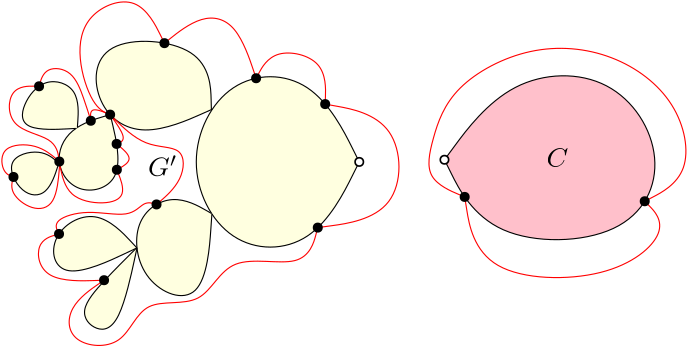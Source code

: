 <?xml version="1.0"?>
<!DOCTYPE ipe SYSTEM "ipe.dtd">
<ipe version="70005" creator="Ipe 7.1.4">
<info created="D:20160202104942" modified="D:20160202105915"/>
<ipestyle name="basic">
<symbol name="arrow/arc(spx)">
<path stroke="sym-stroke" fill="sym-stroke" pen="sym-pen">
0 0 m
-1 0.333 l
-1 -0.333 l
h
</path>
</symbol>
<symbol name="arrow/farc(spx)">
<path stroke="sym-stroke" fill="white" pen="sym-pen">
0 0 m
-1 0.333 l
-1 -0.333 l
h
</path>
</symbol>
<symbol name="mark/circle(sx)" transformations="translations">
<path fill="sym-stroke">
0.6 0 0 0.6 0 0 e
0.4 0 0 0.4 0 0 e
</path>
</symbol>
<symbol name="mark/disk(sx)" transformations="translations">
<path fill="sym-stroke">
0.6 0 0 0.6 0 0 e
</path>
</symbol>
<symbol name="mark/fdisk(sfx)" transformations="translations">
<group>
<path fill="sym-fill">
0.5 0 0 0.5 0 0 e
</path>
<path fill="sym-stroke" fillrule="eofill">
0.6 0 0 0.6 0 0 e
0.4 0 0 0.4 0 0 e
</path>
</group>
</symbol>
<symbol name="mark/box(sx)" transformations="translations">
<path fill="sym-stroke" fillrule="eofill">
-0.6 -0.6 m
0.6 -0.6 l
0.6 0.6 l
-0.6 0.6 l
h
-0.4 -0.4 m
0.4 -0.4 l
0.4 0.4 l
-0.4 0.4 l
h
</path>
</symbol>
<symbol name="mark/square(sx)" transformations="translations">
<path fill="sym-stroke">
-0.6 -0.6 m
0.6 -0.6 l
0.6 0.6 l
-0.6 0.6 l
h
</path>
</symbol>
<symbol name="mark/fsquare(sfx)" transformations="translations">
<group>
<path fill="sym-fill">
-0.5 -0.5 m
0.5 -0.5 l
0.5 0.5 l
-0.5 0.5 l
h
</path>
<path fill="sym-stroke" fillrule="eofill">
-0.6 -0.6 m
0.6 -0.6 l
0.6 0.6 l
-0.6 0.6 l
h
-0.4 -0.4 m
0.4 -0.4 l
0.4 0.4 l
-0.4 0.4 l
h
</path>
</group>
</symbol>
<symbol name="mark/cross(sx)" transformations="translations">
<group>
<path fill="sym-stroke">
-0.43 -0.57 m
0.57 0.43 l
0.43 0.57 l
-0.57 -0.43 l
h
</path>
<path fill="sym-stroke">
-0.43 0.57 m
0.57 -0.43 l
0.43 -0.57 l
-0.57 0.43 l
h
</path>
</group>
</symbol>
<symbol name="arrow/fnormal(spx)">
<path stroke="sym-stroke" fill="white" pen="sym-pen">
0 0 m
-1 0.333 l
-1 -0.333 l
h
</path>
</symbol>
<symbol name="arrow/pointed(spx)">
<path stroke="sym-stroke" fill="sym-stroke" pen="sym-pen">
0 0 m
-1 0.333 l
-0.8 0 l
-1 -0.333 l
h
</path>
</symbol>
<symbol name="arrow/fpointed(spx)">
<path stroke="sym-stroke" fill="white" pen="sym-pen">
0 0 m
-1 0.333 l
-0.8 0 l
-1 -0.333 l
h
</path>
</symbol>
<symbol name="arrow/linear(spx)">
<path stroke="sym-stroke" pen="sym-pen">
-1 0.333 m
0 0 l
-1 -0.333 l
</path>
</symbol>
<symbol name="arrow/fdouble(spx)">
<path stroke="sym-stroke" fill="white" pen="sym-pen">
0 0 m
-1 0.333 l
-1 -0.333 l
h
-1 0 m
-2 0.333 l
-2 -0.333 l
h
</path>
</symbol>
<symbol name="arrow/double(spx)">
<path stroke="sym-stroke" fill="sym-stroke" pen="sym-pen">
0 0 m
-1 0.333 l
-1 -0.333 l
h
-1 0 m
-2 0.333 l
-2 -0.333 l
h
</path>
</symbol>
<pen name="heavier" value="0.8"/>
<pen name="fat" value="1.2"/>
<pen name="ultrafat" value="2"/>
<symbolsize name="large" value="5"/>
<symbolsize name="small" value="2"/>
<symbolsize name="tiny" value="1.1"/>
<arrowsize name="large" value="10"/>
<arrowsize name="small" value="5"/>
<arrowsize name="tiny" value="3"/>
<color name="red" value="1 0 0"/>
<color name="green" value="0 1 0"/>
<color name="blue" value="0 0 1"/>
<color name="yellow" value="1 1 0"/>
<color name="orange" value="1 0.647 0"/>
<color name="gold" value="1 0.843 0"/>
<color name="purple" value="0.627 0.125 0.941"/>
<color name="gray" value="0.745"/>
<color name="brown" value="0.647 0.165 0.165"/>
<color name="navy" value="0 0 0.502"/>
<color name="pink" value="1 0.753 0.796"/>
<color name="seagreen" value="0.18 0.545 0.341"/>
<color name="turquoise" value="0.251 0.878 0.816"/>
<color name="violet" value="0.933 0.51 0.933"/>
<color name="darkblue" value="0 0 0.545"/>
<color name="darkcyan" value="0 0.545 0.545"/>
<color name="darkgray" value="0.663"/>
<color name="darkgreen" value="0 0.392 0"/>
<color name="darkmagenta" value="0.545 0 0.545"/>
<color name="darkorange" value="1 0.549 0"/>
<color name="darkred" value="0.545 0 0"/>
<color name="lightblue" value="0.678 0.847 0.902"/>
<color name="lightcyan" value="0.878 1 1"/>
<color name="lightgray" value="0.827"/>
<color name="lightgreen" value="0.565 0.933 0.565"/>
<color name="lightyellow" value="1 1 0.878"/>
<dashstyle name="dashed" value="[4] 0"/>
<dashstyle name="dotted" value="[1 3] 0"/>
<dashstyle name="dash dotted" value="[4 2 1 2] 0"/>
<dashstyle name="dash dot dotted" value="[4 2 1 2 1 2] 0"/>
<textsize name="large" value="\large"/>
<textsize name="small" value="\small"/>
<textsize name="tiny" value="\tiny"/>
<textsize name="Large" value="\Large"/>
<textsize name="LARGE" value="\LARGE"/>
<textsize name="huge" value="\huge"/>
<textsize name="Huge" value="\Huge"/>
<textsize name="footnote" value="\footnotesize"/>
<textstyle name="center" begin="\begin{center}" end="\end{center}"/>
<textstyle name="itemize" begin="\begin{itemize}" end="\end{itemize}"/>
<textstyle name="item" begin="\begin{itemize}\item{}" end="\end{itemize}"/>
<gridsize name="4 pts" value="4"/>
<gridsize name="8 pts (~3 mm)" value="8"/>
<gridsize name="16 pts (~6 mm)" value="16"/>
<gridsize name="32 pts (~12 mm)" value="32"/>
<gridsize name="10 pts (~3.5 mm)" value="10"/>
<gridsize name="20 pts (~7 mm)" value="20"/>
<gridsize name="14 pts (~5 mm)" value="14"/>
<gridsize name="28 pts (~10 mm)" value="28"/>
<gridsize name="56 pts (~20 mm)" value="56"/>
<anglesize name="90 deg" value="90"/>
<anglesize name="60 deg" value="60"/>
<anglesize name="45 deg" value="45"/>
<anglesize name="30 deg" value="30"/>
<anglesize name="22.5 deg" value="22.5"/>
<tiling name="falling" angle="-60" step="4" width="1"/>
<tiling name="rising" angle="30" step="4" width="1"/>
</ipestyle>
<page>
<layer name="alpha"/>
<layer name="beta"/>
<layer name="gamma"/>
<view layers="alpha beta" active="alpha"/>
<view layers="alpha gamma" active="gamma"/>
<path layer="gamma" stroke="red">
129.065 328.351 m
144.105 318.057
151.277 338.619 s
</path>
<path stroke="red">
151.277 338.619 m
177.991 305.35
220.192 310.546
216.095 337.059
216.095 337.059 s
</path>
<path stroke="red">
216.095 337.059 m
238.748 353.904
214.668 382.893
184.537 397.382
131.732 372.811 s
</path>
<path layer="alpha" stroke="black" fill="lightyellow">
144 352 m
128 384
96 384
80 352
96 320
128 320
144 352 s
</path>
<path stroke="black" fill="lightyellow">
90.7714 370.45 m
90.1855 394.831
48.3359 397.939
48.1287 371.627
65.5315 359.611
91.1199 370.981 s
</path>
<path stroke="black" fill="lightyellow">
54.3195 369.025 m
39.2201 364.583
33.6264 351.531
42.7421 339.308
60.1449 344.487
54.3878 368.951 s
</path>
<path stroke="black" fill="lightyellow">
90.8564 333.418 m
76.9262 341.38
61.8023 331.642
64.91 307.817
88.5281 298.494
90.9532 333.27 s
</path>
<path stroke="black" fill="lightyellow">
42.5242 364.414 m
43.5103 378.904
30.5825 382.944
22.2333 372.44
22.2333 363.014
41.9867 364.054 s
</path>
<path stroke="black" fill="lightyellow">
36.1574 351.179 m
29.7745 357.088
15.7694 353.318
22.2333 339.851
31.9291 339.313
36.0227 352.139 s
</path>
<path stroke="black" fill="lightyellow">
63.988 321.012 m
49.4355 336.619
31.3904 325.846
35.4304 307.532
63.9838 321.052 s
</path>
<path stroke="black" fill="lightyellow">
63.7393 320.936 m
52.1288 309.417
42.4329 298.105
49.1662 290.564
57.7847 292.449
63.988 321.012 s
</path>
<use name="mark/fdisk(sfx)" pos="144 352" size="normal" stroke="black" fill="white"/>
<path layer="beta" stroke="red">
129.065 328.351 m
159.778 332.536
159.239 367.818
131.732 372.811 s
</path>
<path layer="alpha" stroke="red">
131.732 372.811 m
132.306 389.095
112.914 393.405
106.871 382.123 s
</path>
<path stroke="red">
106.871 382.123 m
99.9865 402.562
87.328 405.525
73.8632 394.751 s
</path>
<path stroke="red">
73.8632 394.751 m
64.7044 413.335
45.0434 405.794
42.0807 389.365
48.1287 371.627
54.3195 369.025 s
</path>
<path stroke="red">
54.3195 369.025 m
46.9287 372.064
47.3594 366.815 s
</path>
<path stroke="red">
47.3475 366.959 m
45.0467 374.342
40.8975 385.375
30.8075 386.412
28.7309 379.224 s
</path>
<path stroke="red">
28.7309 379.224 m
17.6674 379.463
17.2184 363.748
34.7067 360.998
36.0227 352.139 s
</path>
<path stroke="red">
36.1574 351.179 m
38.7397 338.891
52.4787 336.315
60.6005 339.463
56.7345 349.176 s
</path>
<path stroke="red">
56.7345 349.176 m
63.3735 352.915
56.6521 358.482 s
</path>
<path stroke="red">
56.6521 358.482 m
60.7009 360.068
54.3195 369.025 s
</path>
<path stroke="red">
36.0227 352.139 m
28.2167 358.833
14.6666 358.036
15.3308 348.072
19.5221 346.586 s
</path>
<path stroke="red">
19.5221 346.586 m
17.9877 340.899
26.0912 334.257
34.8589 335.718
36.1574 351.179 s
</path>
<path stroke="red">
54.3878 368.951 m
66.8743 356.574
81.4872 358.169
80.8229 345.15
71.0135 336.689 s
</path>
<path stroke="red">
71.0135 336.689 m
66.4758 338.109
61.8023 331.642
45.885 335.054
33.3976 331.068
35.9215 326.068 s
</path>
<path stroke="red">
35.9215 326.068 m
27.0211 323.496
29.5451 308.618
52.1288 309.417 s
</path>
<path stroke="red">
52.1288 309.417 m
38.4789 300.052
39.3769 286.133
59.807 284.337
65.4197 304.093
88.5281 298.494
96 320
124.914 312.624
129.065 328.351 s
</path>
<use name="mark/fdisk(sfx)" pos="131.732 372.811" size="normal" stroke="black" fill="black"/>
<use name="mark/fdisk(sfx)" pos="106.871 382.123" size="normal" stroke="black" fill="black"/>
<use name="mark/fdisk(sfx)" pos="73.8632 394.751" size="normal" stroke="black" fill="black"/>
<use name="mark/fdisk(sfx)" pos="54.3195 369.025" size="normal" stroke="black" fill="black"/>
<use name="mark/fdisk(sfx)" pos="47.3594 366.815" size="normal" stroke="black" fill="black"/>
<use name="mark/fdisk(sfx)" pos="28.7309 379.224" size="normal" stroke="black" fill="black"/>
<use name="mark/fdisk(sfx)" pos="36.0227 352.139" size="normal" stroke="black" fill="black"/>
<use name="mark/fdisk(sfx)" pos="19.5221 346.586" size="normal" stroke="black" fill="black"/>
<use name="mark/fdisk(sfx)" pos="56.7345 349.176" size="normal" stroke="black" fill="black"/>
<use name="mark/fdisk(sfx)" pos="56.6521 358.482" size="normal" stroke="black" fill="black"/>
<use name="mark/fdisk(sfx)" pos="71.0135 336.689" size="normal" stroke="black" fill="black"/>
<use name="mark/fdisk(sfx)" pos="35.9215 326.068" size="normal" stroke="black" fill="black"/>
<use name="mark/fdisk(sfx)" pos="52.1288 309.417" size="normal" stroke="black" fill="black"/>
<use name="mark/fdisk(sfx)" pos="129.065 328.351" size="normal" stroke="black" fill="black"/>
<text matrix="1 0 0 1 -42 -3" transformations="translations" pos="109.924 349.843" stroke="black" type="label" width="10.628" height="7.49" depth="0" valign="baseline">$G&apos;$</text>
<group layer="beta">
<path stroke="black" fill="pink">
174.674 352.779 m
189.756 322.345
241.736 323.153
256.011 353.318
236.081 384.829
197.566 383.752
174.864 353.037 s
</path>
<use name="mark/fdisk(sfx)" pos="174.674 352.779" size="normal" stroke="black" fill="white"/>
<path stroke="red">
181.951 339.398 m
186.703 310.026
235.235 308.886
256.881 327.57
246.769 337.838 s
</path>
<path stroke="red">
246.769 337.838 m
264.4 346.938
259.615 374.052
235.919 392.053
205.387 394.787
176.677 379.293
170.069 359.698
167.335 345.571
181.951 339.398 s
</path>
<use name="mark/fdisk(sfx)" pos="181.951 339.398" size="normal" stroke="black" fill="black"/>
<use name="mark/fdisk(sfx)" pos="246.769 337.838" size="normal" stroke="black" fill="black"/>
<text matrix="1 0 0 1 1.4491 5.81737" transformations="translations" pos="213.893 347.77" stroke="black" type="label" width="7.833" height="6.808" depth="0" halign="center" valign="center">$C$</text>
</group>
<path layer="gamma" matrix="1 0 0 1 -30.674 -0.779" stroke="black" fill="pink">
174.674 352.779 m
189.756 322.345
241.736 323.153
256.011 353.318
236.081 384.829
197.566 383.752
174.864 353.037 s
</path>
<use matrix="1 0 0 1 -30.674 -0.779" name="mark/fdisk(sfx)" pos="174.674 352.779" size="normal" stroke="black" fill="white"/>
<use matrix="1 0 0 1 -30.674 -0.779" name="mark/fdisk(sfx)" pos="181.951 339.398" size="normal" stroke="black" fill="black"/>
<use matrix="1 0 0 1 -30.674 -0.779" name="mark/fdisk(sfx)" pos="246.769 337.838" size="normal" stroke="black" fill="black"/>
<text matrix="1 0 0 1 -29.2249 5.03837" transformations="translations" pos="213.893 347.77" stroke="black" type="label" width="7.833" height="6.808" depth="0" halign="center" valign="center">$C$</text>
<text matrix="1 0 0 1 -2 0" transformations="translations" pos="151.788 327.272" stroke="black" type="label" width="5.703" height="4.289" depth="0" valign="baseline">$u$</text>
<text matrix="1 0 0 1 -4 0" transformations="translations" pos="224.017 332.968" stroke="black" type="label" width="7.401" height="4.289" depth="0" valign="baseline">$w$</text>
<text matrix="1 0 0 1 -2 2" transformations="translations" pos="131.282 317.246" stroke="black" type="label" width="5.694" height="4.289" depth="0" valign="baseline">$x$</text>
<text matrix="1 0 0 1 -2 -4" transformations="translations" pos="136.75 382.412" stroke="black" type="label" width="5.242" height="4.297" depth="1.93" valign="baseline">$y$</text>
<text matrix="1 0 0 1 -5 0" transformations="translations" pos="147.409 356.613" stroke="black" type="label" width="5.187" height="4.289" depth="0" valign="baseline">$v$</text>
</page>
</ipe>
